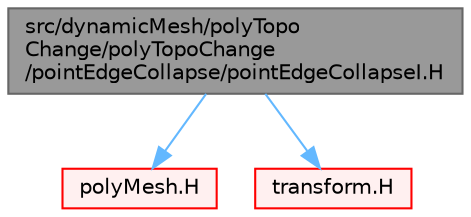 digraph "src/dynamicMesh/polyTopoChange/polyTopoChange/pointEdgeCollapse/pointEdgeCollapseI.H"
{
 // LATEX_PDF_SIZE
  bgcolor="transparent";
  edge [fontname=Helvetica,fontsize=10,labelfontname=Helvetica,labelfontsize=10];
  node [fontname=Helvetica,fontsize=10,shape=box,height=0.2,width=0.4];
  Node1 [id="Node000001",label="src/dynamicMesh/polyTopo\lChange/polyTopoChange\l/pointEdgeCollapse/pointEdgeCollapseI.H",height=0.2,width=0.4,color="gray40", fillcolor="grey60", style="filled", fontcolor="black",tooltip=" "];
  Node1 -> Node2 [id="edge1_Node000001_Node000002",color="steelblue1",style="solid",tooltip=" "];
  Node2 [id="Node000002",label="polyMesh.H",height=0.2,width=0.4,color="red", fillcolor="#FFF0F0", style="filled",URL="$polyMesh_8H.html",tooltip=" "];
  Node1 -> Node279 [id="edge2_Node000001_Node000279",color="steelblue1",style="solid",tooltip=" "];
  Node279 [id="Node000279",label="transform.H",height=0.2,width=0.4,color="red", fillcolor="#FFF0F0", style="filled",URL="$transform_8H.html",tooltip="3D tensor transformation operations."];
}
